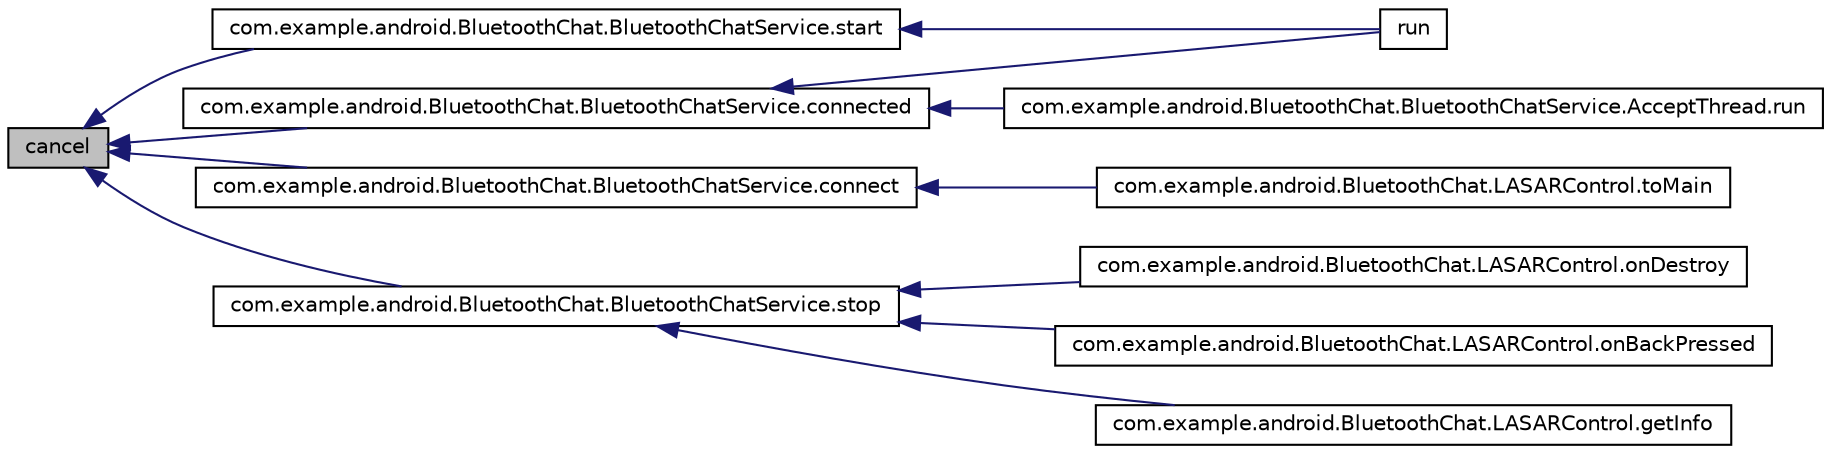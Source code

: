 digraph G
{
  edge [fontname="Helvetica",fontsize="10",labelfontname="Helvetica",labelfontsize="10"];
  node [fontname="Helvetica",fontsize="10",shape=record];
  rankdir="LR";
  Node1 [label="cancel",height=0.2,width=0.4,color="black", fillcolor="grey75", style="filled" fontcolor="black"];
  Node1 -> Node2 [dir="back",color="midnightblue",fontsize="10",style="solid",fontname="Helvetica"];
  Node2 [label="com.example.android.BluetoothChat.BluetoothChatService.start",height=0.2,width=0.4,color="black", fillcolor="white", style="filled",URL="$classcom_1_1example_1_1android_1_1_bluetooth_chat_1_1_bluetooth_chat_service.html#ae3e5313b36e6f003857174584df1753e"];
  Node2 -> Node3 [dir="back",color="midnightblue",fontsize="10",style="solid",fontname="Helvetica"];
  Node3 [label="run",height=0.2,width=0.4,color="black", fillcolor="white", style="filled",URL="$classcom_1_1example_1_1android_1_1_bluetooth_chat_1_1_bluetooth_chat_service_1_1_connect_thread.html#a13a43e6d814de94978c515cb084873b1"];
  Node1 -> Node4 [dir="back",color="midnightblue",fontsize="10",style="solid",fontname="Helvetica"];
  Node4 [label="com.example.android.BluetoothChat.BluetoothChatService.connect",height=0.2,width=0.4,color="black", fillcolor="white", style="filled",URL="$classcom_1_1example_1_1android_1_1_bluetooth_chat_1_1_bluetooth_chat_service.html#a210e75ad8ad1a78004ee6fe643acd0aa"];
  Node4 -> Node5 [dir="back",color="midnightblue",fontsize="10",style="solid",fontname="Helvetica"];
  Node5 [label="com.example.android.BluetoothChat.LASARControl.toMain",height=0.2,width=0.4,color="black", fillcolor="white", style="filled",URL="$classcom_1_1example_1_1android_1_1_bluetooth_chat_1_1_l_a_s_a_r_control.html#a1f166dbb18c9970efc1bc01b9b2e5c54"];
  Node1 -> Node6 [dir="back",color="midnightblue",fontsize="10",style="solid",fontname="Helvetica"];
  Node6 [label="com.example.android.BluetoothChat.BluetoothChatService.connected",height=0.2,width=0.4,color="black", fillcolor="white", style="filled",URL="$classcom_1_1example_1_1android_1_1_bluetooth_chat_1_1_bluetooth_chat_service.html#a7684309f45e8b4bbbe3478b7c6b7d786"];
  Node6 -> Node7 [dir="back",color="midnightblue",fontsize="10",style="solid",fontname="Helvetica"];
  Node7 [label="com.example.android.BluetoothChat.BluetoothChatService.AcceptThread.run",height=0.2,width=0.4,color="black", fillcolor="white", style="filled",URL="$classcom_1_1example_1_1android_1_1_bluetooth_chat_1_1_bluetooth_chat_service_1_1_accept_thread.html#a13a43e6d814de94978c515cb084873b1"];
  Node6 -> Node3 [dir="back",color="midnightblue",fontsize="10",style="solid",fontname="Helvetica"];
  Node1 -> Node8 [dir="back",color="midnightblue",fontsize="10",style="solid",fontname="Helvetica"];
  Node8 [label="com.example.android.BluetoothChat.BluetoothChatService.stop",height=0.2,width=0.4,color="black", fillcolor="white", style="filled",URL="$classcom_1_1example_1_1android_1_1_bluetooth_chat_1_1_bluetooth_chat_service.html#a4bcef6dec76484d625984ace718f36fd"];
  Node8 -> Node9 [dir="back",color="midnightblue",fontsize="10",style="solid",fontname="Helvetica"];
  Node9 [label="com.example.android.BluetoothChat.LASARControl.onDestroy",height=0.2,width=0.4,color="black", fillcolor="white", style="filled",URL="$classcom_1_1example_1_1android_1_1_bluetooth_chat_1_1_l_a_s_a_r_control.html#a8a744b43949a3939f448facad211e3d2"];
  Node8 -> Node10 [dir="back",color="midnightblue",fontsize="10",style="solid",fontname="Helvetica"];
  Node10 [label="com.example.android.BluetoothChat.LASARControl.onBackPressed",height=0.2,width=0.4,color="black", fillcolor="white", style="filled",URL="$classcom_1_1example_1_1android_1_1_bluetooth_chat_1_1_l_a_s_a_r_control.html#acb776333595cb036bf935852041cb088"];
  Node8 -> Node11 [dir="back",color="midnightblue",fontsize="10",style="solid",fontname="Helvetica"];
  Node11 [label="com.example.android.BluetoothChat.LASARControl.getInfo",height=0.2,width=0.4,color="black", fillcolor="white", style="filled",URL="$classcom_1_1example_1_1android_1_1_bluetooth_chat_1_1_l_a_s_a_r_control.html#a3d586a7ab265876564fc5c288cb38e0d"];
}
